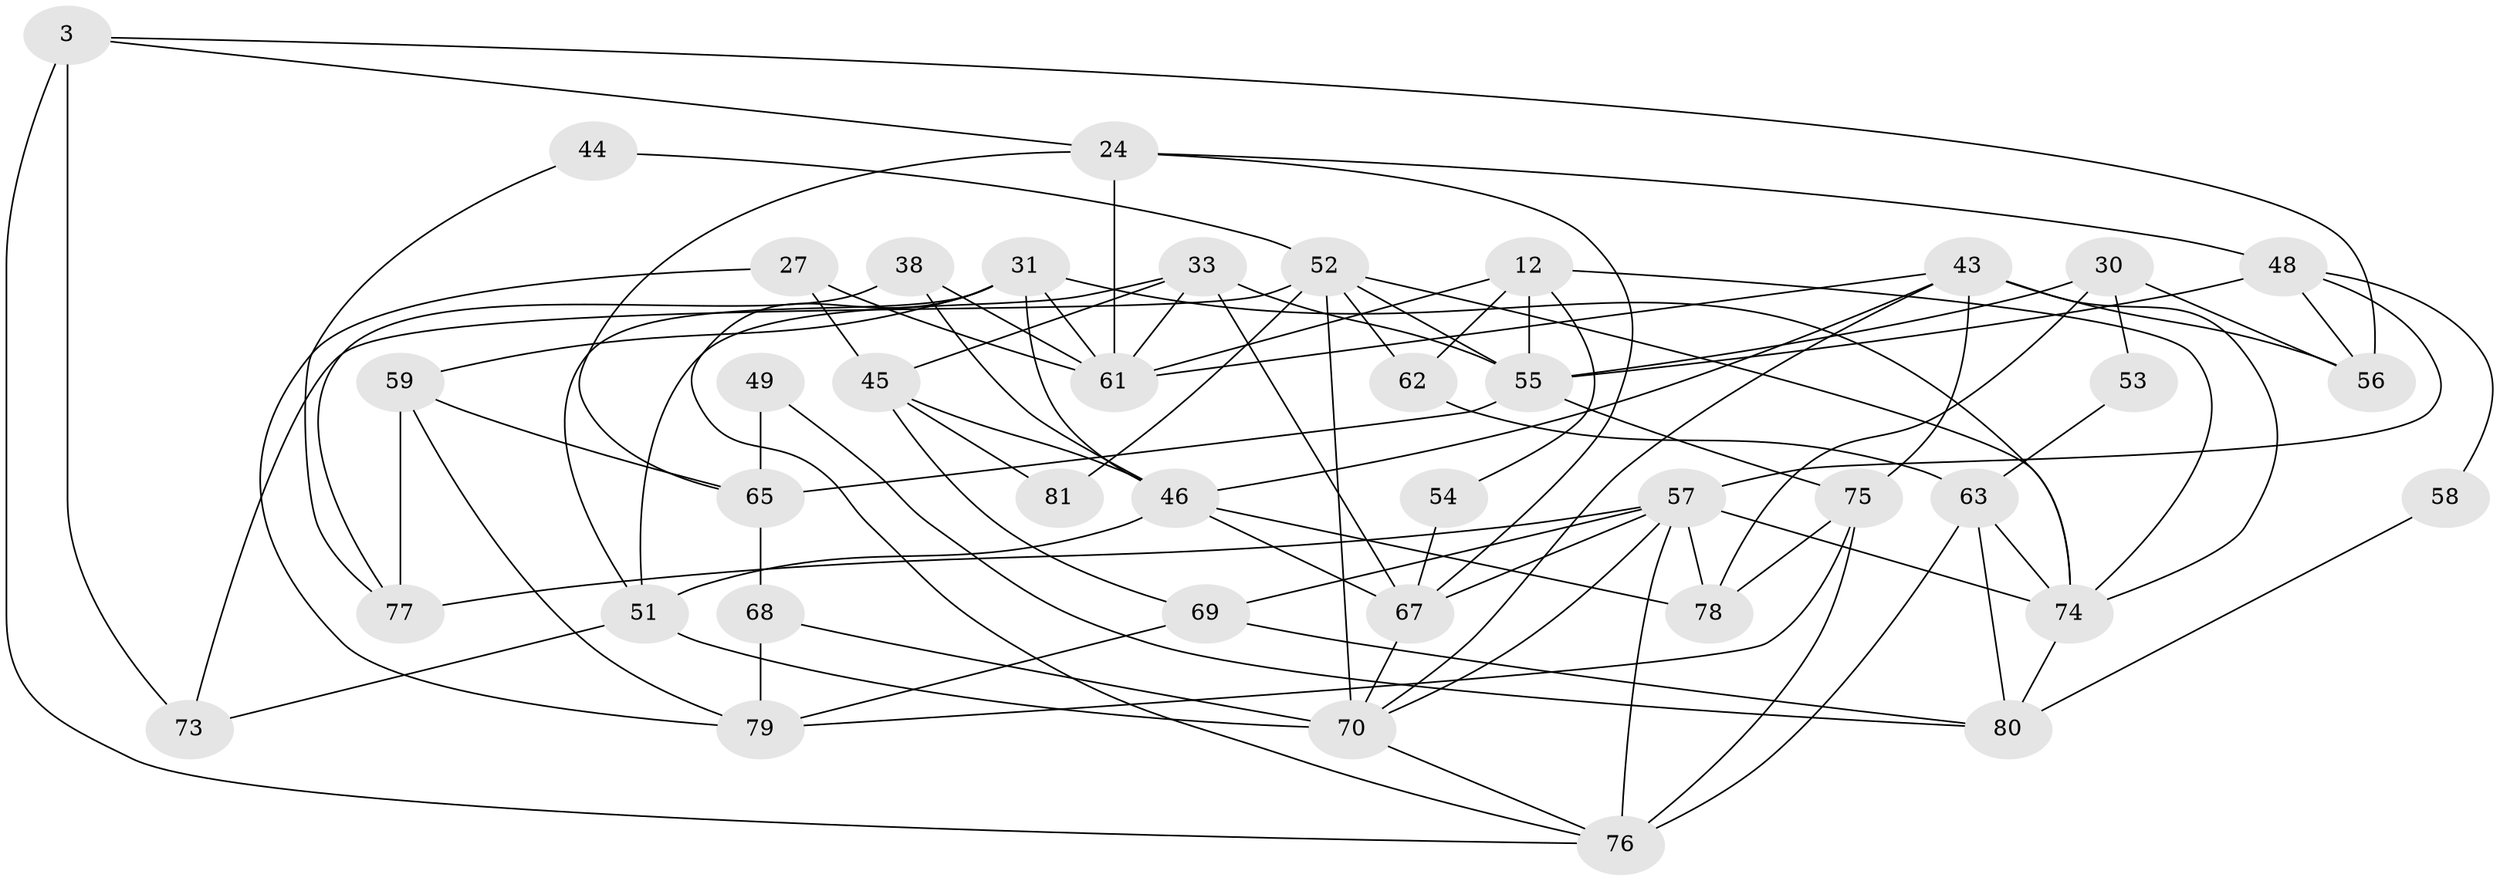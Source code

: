 // original degree distribution, {4: 0.20987654320987653, 3: 0.24691358024691357, 5: 0.2222222222222222, 6: 0.09876543209876543, 2: 0.1728395061728395, 9: 0.012345679012345678, 7: 0.037037037037037035}
// Generated by graph-tools (version 1.1) at 2025/50/03/09/25 04:50:11]
// undirected, 40 vertices, 92 edges
graph export_dot {
graph [start="1"]
  node [color=gray90,style=filled];
  3;
  12;
  24 [super="+5"];
  27 [super="+19"];
  30;
  31;
  33 [super="+4"];
  38 [super="+36"];
  43;
  44;
  45;
  46 [super="+11+14+20"];
  48 [super="+17"];
  49;
  51 [super="+35"];
  52 [super="+40+41"];
  53;
  54;
  55 [super="+13+37"];
  56 [super="+15"];
  57 [super="+10+25"];
  58;
  59 [super="+22"];
  61 [super="+42"];
  62;
  63 [super="+16+28"];
  65;
  67 [super="+18"];
  68;
  69 [super="+66"];
  70 [super="+8"];
  73;
  74 [super="+7+26+47"];
  75;
  76 [super="+64+60+72"];
  77 [super="+39+50"];
  78;
  79;
  80 [super="+6+29"];
  81;
  3 -- 56;
  3 -- 73;
  3 -- 24;
  3 -- 76 [weight=2];
  12 -- 62;
  12 -- 54;
  12 -- 61;
  12 -- 74;
  12 -- 55;
  24 -- 48;
  24 -- 65;
  24 -- 67;
  24 -- 61;
  27 -- 61;
  27 -- 45 [weight=2];
  27 -- 79;
  30 -- 55;
  30 -- 56;
  30 -- 53;
  30 -- 78;
  31 -- 74;
  31 -- 59 [weight=2];
  31 -- 61;
  31 -- 46;
  31 -- 76;
  31 -- 51;
  33 -- 45;
  33 -- 67;
  33 -- 61;
  33 -- 55 [weight=2];
  33 -- 51;
  38 -- 61 [weight=2];
  38 -- 46;
  38 -- 77;
  43 -- 75;
  43 -- 74;
  43 -- 46;
  43 -- 70;
  43 -- 61;
  43 -- 56;
  44 -- 52;
  44 -- 77;
  45 -- 81;
  45 -- 69;
  45 -- 46;
  46 -- 51;
  46 -- 78;
  46 -- 67;
  48 -- 57;
  48 -- 58;
  48 -- 56;
  48 -- 55;
  49 -- 65;
  49 -- 80;
  51 -- 70;
  51 -- 73;
  52 -- 70 [weight=3];
  52 -- 73;
  52 -- 62;
  52 -- 74 [weight=2];
  52 -- 81;
  52 -- 55 [weight=2];
  53 -- 63 [weight=2];
  54 -- 67;
  55 -- 65;
  55 -- 75;
  57 -- 78;
  57 -- 70;
  57 -- 76 [weight=3];
  57 -- 67 [weight=3];
  57 -- 69 [weight=2];
  57 -- 77 [weight=3];
  57 -- 74 [weight=2];
  58 -- 80;
  59 -- 65;
  59 -- 79;
  59 -- 77;
  62 -- 63;
  63 -- 74;
  63 -- 76 [weight=4];
  63 -- 80 [weight=4];
  65 -- 68;
  67 -- 70;
  68 -- 70;
  68 -- 79;
  69 -- 79;
  69 -- 80;
  70 -- 76 [weight=2];
  74 -- 80 [weight=3];
  75 -- 79;
  75 -- 78;
  75 -- 76;
}
